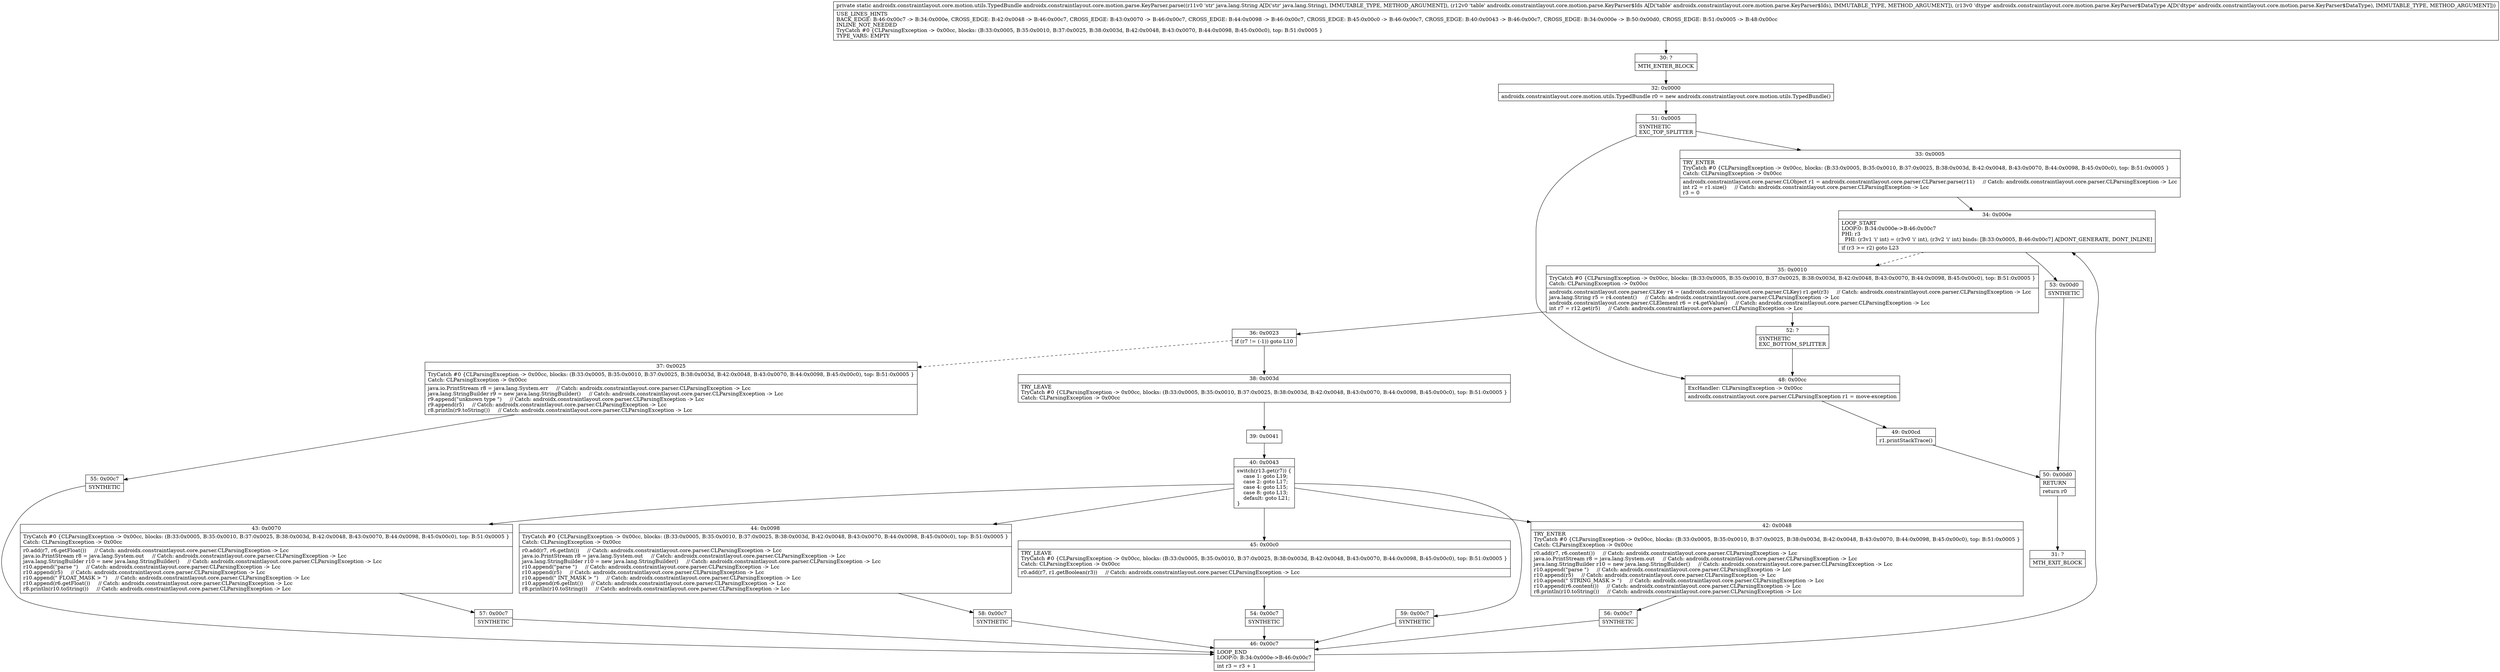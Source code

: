 digraph "CFG forandroidx.constraintlayout.core.motion.parse.KeyParser.parse(Ljava\/lang\/String;Landroidx\/constraintlayout\/core\/motion\/parse\/KeyParser$Ids;Landroidx\/constraintlayout\/core\/motion\/parse\/KeyParser$DataType;)Landroidx\/constraintlayout\/core\/motion\/utils\/TypedBundle;" {
Node_30 [shape=record,label="{30\:\ ?|MTH_ENTER_BLOCK\l}"];
Node_32 [shape=record,label="{32\:\ 0x0000|androidx.constraintlayout.core.motion.utils.TypedBundle r0 = new androidx.constraintlayout.core.motion.utils.TypedBundle()\l}"];
Node_51 [shape=record,label="{51\:\ 0x0005|SYNTHETIC\lEXC_TOP_SPLITTER\l}"];
Node_33 [shape=record,label="{33\:\ 0x0005|TRY_ENTER\lTryCatch #0 \{CLParsingException \-\> 0x00cc, blocks: (B:33:0x0005, B:35:0x0010, B:37:0x0025, B:38:0x003d, B:42:0x0048, B:43:0x0070, B:44:0x0098, B:45:0x00c0), top: B:51:0x0005 \}\lCatch: CLParsingException \-\> 0x00cc\l|androidx.constraintlayout.core.parser.CLObject r1 = androidx.constraintlayout.core.parser.CLParser.parse(r11)     \/\/ Catch: androidx.constraintlayout.core.parser.CLParsingException \-\> Lcc\lint r2 = r1.size()     \/\/ Catch: androidx.constraintlayout.core.parser.CLParsingException \-\> Lcc\lr3 = 0\l}"];
Node_34 [shape=record,label="{34\:\ 0x000e|LOOP_START\lLOOP:0: B:34:0x000e\-\>B:46:0x00c7\lPHI: r3 \l  PHI: (r3v1 'i' int) = (r3v0 'i' int), (r3v2 'i' int) binds: [B:33:0x0005, B:46:0x00c7] A[DONT_GENERATE, DONT_INLINE]\l|if (r3 \>= r2) goto L23\l}"];
Node_35 [shape=record,label="{35\:\ 0x0010|TryCatch #0 \{CLParsingException \-\> 0x00cc, blocks: (B:33:0x0005, B:35:0x0010, B:37:0x0025, B:38:0x003d, B:42:0x0048, B:43:0x0070, B:44:0x0098, B:45:0x00c0), top: B:51:0x0005 \}\lCatch: CLParsingException \-\> 0x00cc\l|androidx.constraintlayout.core.parser.CLKey r4 = (androidx.constraintlayout.core.parser.CLKey) r1.get(r3)     \/\/ Catch: androidx.constraintlayout.core.parser.CLParsingException \-\> Lcc\ljava.lang.String r5 = r4.content()     \/\/ Catch: androidx.constraintlayout.core.parser.CLParsingException \-\> Lcc\landroidx.constraintlayout.core.parser.CLElement r6 = r4.getValue()     \/\/ Catch: androidx.constraintlayout.core.parser.CLParsingException \-\> Lcc\lint r7 = r12.get(r5)     \/\/ Catch: androidx.constraintlayout.core.parser.CLParsingException \-\> Lcc\l}"];
Node_36 [shape=record,label="{36\:\ 0x0023|if (r7 != (\-1)) goto L10\l}"];
Node_37 [shape=record,label="{37\:\ 0x0025|TryCatch #0 \{CLParsingException \-\> 0x00cc, blocks: (B:33:0x0005, B:35:0x0010, B:37:0x0025, B:38:0x003d, B:42:0x0048, B:43:0x0070, B:44:0x0098, B:45:0x00c0), top: B:51:0x0005 \}\lCatch: CLParsingException \-\> 0x00cc\l|java.io.PrintStream r8 = java.lang.System.err     \/\/ Catch: androidx.constraintlayout.core.parser.CLParsingException \-\> Lcc\ljava.lang.StringBuilder r9 = new java.lang.StringBuilder()     \/\/ Catch: androidx.constraintlayout.core.parser.CLParsingException \-\> Lcc\lr9.append(\"unknown type \")     \/\/ Catch: androidx.constraintlayout.core.parser.CLParsingException \-\> Lcc\lr9.append(r5)     \/\/ Catch: androidx.constraintlayout.core.parser.CLParsingException \-\> Lcc\lr8.println(r9.toString())     \/\/ Catch: androidx.constraintlayout.core.parser.CLParsingException \-\> Lcc\l}"];
Node_55 [shape=record,label="{55\:\ 0x00c7|SYNTHETIC\l}"];
Node_46 [shape=record,label="{46\:\ 0x00c7|LOOP_END\lLOOP:0: B:34:0x000e\-\>B:46:0x00c7\l|int r3 = r3 + 1\l}"];
Node_38 [shape=record,label="{38\:\ 0x003d|TRY_LEAVE\lTryCatch #0 \{CLParsingException \-\> 0x00cc, blocks: (B:33:0x0005, B:35:0x0010, B:37:0x0025, B:38:0x003d, B:42:0x0048, B:43:0x0070, B:44:0x0098, B:45:0x00c0), top: B:51:0x0005 \}\lCatch: CLParsingException \-\> 0x00cc\l}"];
Node_39 [shape=record,label="{39\:\ 0x0041}"];
Node_40 [shape=record,label="{40\:\ 0x0043|switch(r13.get(r7)) \{\l    case 1: goto L19;\l    case 2: goto L17;\l    case 4: goto L15;\l    case 8: goto L13;\l    default: goto L21;\l\}\l}"];
Node_42 [shape=record,label="{42\:\ 0x0048|TRY_ENTER\lTryCatch #0 \{CLParsingException \-\> 0x00cc, blocks: (B:33:0x0005, B:35:0x0010, B:37:0x0025, B:38:0x003d, B:42:0x0048, B:43:0x0070, B:44:0x0098, B:45:0x00c0), top: B:51:0x0005 \}\lCatch: CLParsingException \-\> 0x00cc\l|r0.add(r7, r6.content())     \/\/ Catch: androidx.constraintlayout.core.parser.CLParsingException \-\> Lcc\ljava.io.PrintStream r8 = java.lang.System.out     \/\/ Catch: androidx.constraintlayout.core.parser.CLParsingException \-\> Lcc\ljava.lang.StringBuilder r10 = new java.lang.StringBuilder()     \/\/ Catch: androidx.constraintlayout.core.parser.CLParsingException \-\> Lcc\lr10.append(\"parse \")     \/\/ Catch: androidx.constraintlayout.core.parser.CLParsingException \-\> Lcc\lr10.append(r5)     \/\/ Catch: androidx.constraintlayout.core.parser.CLParsingException \-\> Lcc\lr10.append(\" STRING_MASK \> \")     \/\/ Catch: androidx.constraintlayout.core.parser.CLParsingException \-\> Lcc\lr10.append(r6.content())     \/\/ Catch: androidx.constraintlayout.core.parser.CLParsingException \-\> Lcc\lr8.println(r10.toString())     \/\/ Catch: androidx.constraintlayout.core.parser.CLParsingException \-\> Lcc\l}"];
Node_56 [shape=record,label="{56\:\ 0x00c7|SYNTHETIC\l}"];
Node_43 [shape=record,label="{43\:\ 0x0070|TryCatch #0 \{CLParsingException \-\> 0x00cc, blocks: (B:33:0x0005, B:35:0x0010, B:37:0x0025, B:38:0x003d, B:42:0x0048, B:43:0x0070, B:44:0x0098, B:45:0x00c0), top: B:51:0x0005 \}\lCatch: CLParsingException \-\> 0x00cc\l|r0.add(r7, r6.getFloat())     \/\/ Catch: androidx.constraintlayout.core.parser.CLParsingException \-\> Lcc\ljava.io.PrintStream r8 = java.lang.System.out     \/\/ Catch: androidx.constraintlayout.core.parser.CLParsingException \-\> Lcc\ljava.lang.StringBuilder r10 = new java.lang.StringBuilder()     \/\/ Catch: androidx.constraintlayout.core.parser.CLParsingException \-\> Lcc\lr10.append(\"parse \")     \/\/ Catch: androidx.constraintlayout.core.parser.CLParsingException \-\> Lcc\lr10.append(r5)     \/\/ Catch: androidx.constraintlayout.core.parser.CLParsingException \-\> Lcc\lr10.append(\" FLOAT_MASK \> \")     \/\/ Catch: androidx.constraintlayout.core.parser.CLParsingException \-\> Lcc\lr10.append(r6.getFloat())     \/\/ Catch: androidx.constraintlayout.core.parser.CLParsingException \-\> Lcc\lr8.println(r10.toString())     \/\/ Catch: androidx.constraintlayout.core.parser.CLParsingException \-\> Lcc\l}"];
Node_57 [shape=record,label="{57\:\ 0x00c7|SYNTHETIC\l}"];
Node_44 [shape=record,label="{44\:\ 0x0098|TryCatch #0 \{CLParsingException \-\> 0x00cc, blocks: (B:33:0x0005, B:35:0x0010, B:37:0x0025, B:38:0x003d, B:42:0x0048, B:43:0x0070, B:44:0x0098, B:45:0x00c0), top: B:51:0x0005 \}\lCatch: CLParsingException \-\> 0x00cc\l|r0.add(r7, r6.getInt())     \/\/ Catch: androidx.constraintlayout.core.parser.CLParsingException \-\> Lcc\ljava.io.PrintStream r8 = java.lang.System.out     \/\/ Catch: androidx.constraintlayout.core.parser.CLParsingException \-\> Lcc\ljava.lang.StringBuilder r10 = new java.lang.StringBuilder()     \/\/ Catch: androidx.constraintlayout.core.parser.CLParsingException \-\> Lcc\lr10.append(\"parse \")     \/\/ Catch: androidx.constraintlayout.core.parser.CLParsingException \-\> Lcc\lr10.append(r5)     \/\/ Catch: androidx.constraintlayout.core.parser.CLParsingException \-\> Lcc\lr10.append(\" INT_MASK \> \")     \/\/ Catch: androidx.constraintlayout.core.parser.CLParsingException \-\> Lcc\lr10.append(r6.getInt())     \/\/ Catch: androidx.constraintlayout.core.parser.CLParsingException \-\> Lcc\lr8.println(r10.toString())     \/\/ Catch: androidx.constraintlayout.core.parser.CLParsingException \-\> Lcc\l}"];
Node_58 [shape=record,label="{58\:\ 0x00c7|SYNTHETIC\l}"];
Node_45 [shape=record,label="{45\:\ 0x00c0|TRY_LEAVE\lTryCatch #0 \{CLParsingException \-\> 0x00cc, blocks: (B:33:0x0005, B:35:0x0010, B:37:0x0025, B:38:0x003d, B:42:0x0048, B:43:0x0070, B:44:0x0098, B:45:0x00c0), top: B:51:0x0005 \}\lCatch: CLParsingException \-\> 0x00cc\l|r0.add(r7, r1.getBoolean(r3))     \/\/ Catch: androidx.constraintlayout.core.parser.CLParsingException \-\> Lcc\l}"];
Node_54 [shape=record,label="{54\:\ 0x00c7|SYNTHETIC\l}"];
Node_59 [shape=record,label="{59\:\ 0x00c7|SYNTHETIC\l}"];
Node_52 [shape=record,label="{52\:\ ?|SYNTHETIC\lEXC_BOTTOM_SPLITTER\l}"];
Node_53 [shape=record,label="{53\:\ 0x00d0|SYNTHETIC\l}"];
Node_50 [shape=record,label="{50\:\ 0x00d0|RETURN\l|return r0\l}"];
Node_31 [shape=record,label="{31\:\ ?|MTH_EXIT_BLOCK\l}"];
Node_48 [shape=record,label="{48\:\ 0x00cc|ExcHandler: CLParsingException \-\> 0x00cc\l|androidx.constraintlayout.core.parser.CLParsingException r1 = move\-exception\l}"];
Node_49 [shape=record,label="{49\:\ 0x00cd|r1.printStackTrace()\l}"];
MethodNode[shape=record,label="{private static androidx.constraintlayout.core.motion.utils.TypedBundle androidx.constraintlayout.core.motion.parse.KeyParser.parse((r11v0 'str' java.lang.String A[D('str' java.lang.String), IMMUTABLE_TYPE, METHOD_ARGUMENT]), (r12v0 'table' androidx.constraintlayout.core.motion.parse.KeyParser$Ids A[D('table' androidx.constraintlayout.core.motion.parse.KeyParser$Ids), IMMUTABLE_TYPE, METHOD_ARGUMENT]), (r13v0 'dtype' androidx.constraintlayout.core.motion.parse.KeyParser$DataType A[D('dtype' androidx.constraintlayout.core.motion.parse.KeyParser$DataType), IMMUTABLE_TYPE, METHOD_ARGUMENT]))  | USE_LINES_HINTS\lBACK_EDGE: B:46:0x00c7 \-\> B:34:0x000e, CROSS_EDGE: B:42:0x0048 \-\> B:46:0x00c7, CROSS_EDGE: B:43:0x0070 \-\> B:46:0x00c7, CROSS_EDGE: B:44:0x0098 \-\> B:46:0x00c7, CROSS_EDGE: B:45:0x00c0 \-\> B:46:0x00c7, CROSS_EDGE: B:40:0x0043 \-\> B:46:0x00c7, CROSS_EDGE: B:34:0x000e \-\> B:50:0x00d0, CROSS_EDGE: B:51:0x0005 \-\> B:48:0x00cc\lINLINE_NOT_NEEDED\lTryCatch #0 \{CLParsingException \-\> 0x00cc, blocks: (B:33:0x0005, B:35:0x0010, B:37:0x0025, B:38:0x003d, B:42:0x0048, B:43:0x0070, B:44:0x0098, B:45:0x00c0), top: B:51:0x0005 \}\lTYPE_VARS: EMPTY\l}"];
MethodNode -> Node_30;Node_30 -> Node_32;
Node_32 -> Node_51;
Node_51 -> Node_33;
Node_51 -> Node_48;
Node_33 -> Node_34;
Node_34 -> Node_35[style=dashed];
Node_34 -> Node_53;
Node_35 -> Node_36;
Node_35 -> Node_52;
Node_36 -> Node_37[style=dashed];
Node_36 -> Node_38;
Node_37 -> Node_55;
Node_55 -> Node_46;
Node_46 -> Node_34;
Node_38 -> Node_39;
Node_39 -> Node_40;
Node_40 -> Node_42;
Node_40 -> Node_43;
Node_40 -> Node_44;
Node_40 -> Node_45;
Node_40 -> Node_59;
Node_42 -> Node_56;
Node_56 -> Node_46;
Node_43 -> Node_57;
Node_57 -> Node_46;
Node_44 -> Node_58;
Node_58 -> Node_46;
Node_45 -> Node_54;
Node_54 -> Node_46;
Node_59 -> Node_46;
Node_52 -> Node_48;
Node_53 -> Node_50;
Node_50 -> Node_31;
Node_48 -> Node_49;
Node_49 -> Node_50;
}

